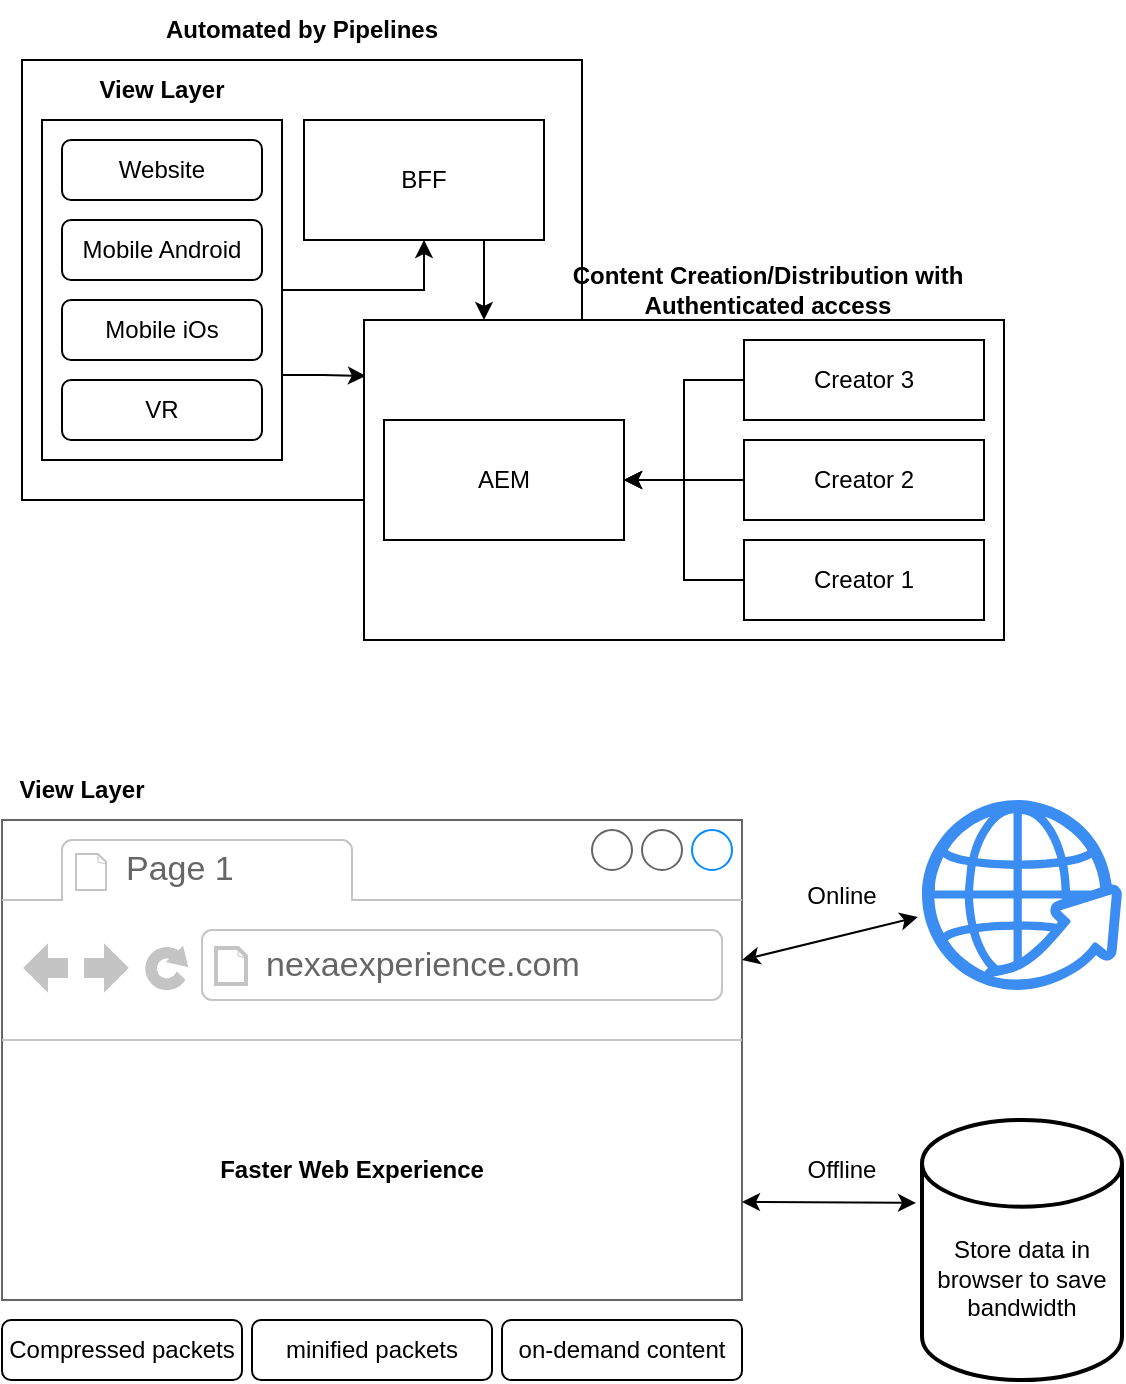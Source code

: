 <mxfile version="21.1.2" type="github">
  <diagram name="Page-1" id="aN_3YD694TaWAlwct6jg">
    <mxGraphModel dx="1050" dy="645" grid="1" gridSize="10" guides="1" tooltips="1" connect="1" arrows="1" fold="1" page="1" pageScale="1" pageWidth="850" pageHeight="1100" math="0" shadow="0">
      <root>
        <mxCell id="0" />
        <mxCell id="1" parent="0" />
        <mxCell id="K425b7ccdCiJVQ8yFOqg-55" value="" style="rounded=0;whiteSpace=wrap;html=1;" parent="1" vertex="1">
          <mxGeometry x="130" y="180" width="280" height="220" as="geometry" />
        </mxCell>
        <mxCell id="K425b7ccdCiJVQ8yFOqg-49" value="" style="edgeStyle=orthogonalEdgeStyle;rounded=0;orthogonalLoop=1;jettySize=auto;html=1;entryX=0.5;entryY=1;entryDx=0;entryDy=0;" parent="1" source="K425b7ccdCiJVQ8yFOqg-3" target="K425b7ccdCiJVQ8yFOqg-8" edge="1">
          <mxGeometry relative="1" as="geometry" />
        </mxCell>
        <mxCell id="K425b7ccdCiJVQ8yFOqg-53" style="edgeStyle=orthogonalEdgeStyle;rounded=0;orthogonalLoop=1;jettySize=auto;html=1;exitX=1;exitY=0.75;exitDx=0;exitDy=0;entryX=0.003;entryY=0.175;entryDx=0;entryDy=0;entryPerimeter=0;" parent="1" source="K425b7ccdCiJVQ8yFOqg-3" target="K425b7ccdCiJVQ8yFOqg-45" edge="1">
          <mxGeometry relative="1" as="geometry" />
        </mxCell>
        <mxCell id="K425b7ccdCiJVQ8yFOqg-3" value="" style="rounded=0;whiteSpace=wrap;html=1;" parent="1" vertex="1">
          <mxGeometry x="140" y="210" width="120" height="170" as="geometry" />
        </mxCell>
        <mxCell id="K425b7ccdCiJVQ8yFOqg-4" value="Website" style="rounded=1;whiteSpace=wrap;html=1;" parent="1" vertex="1">
          <mxGeometry x="150" y="220" width="100" height="30" as="geometry" />
        </mxCell>
        <mxCell id="K425b7ccdCiJVQ8yFOqg-5" value="Mobile Android" style="rounded=1;whiteSpace=wrap;html=1;" parent="1" vertex="1">
          <mxGeometry x="150" y="260" width="100" height="30" as="geometry" />
        </mxCell>
        <mxCell id="K425b7ccdCiJVQ8yFOqg-6" value="Mobile iOs" style="rounded=1;whiteSpace=wrap;html=1;" parent="1" vertex="1">
          <mxGeometry x="150" y="300" width="100" height="30" as="geometry" />
        </mxCell>
        <mxCell id="K425b7ccdCiJVQ8yFOqg-7" value="VR" style="rounded=1;whiteSpace=wrap;html=1;" parent="1" vertex="1">
          <mxGeometry x="150" y="340" width="100" height="30" as="geometry" />
        </mxCell>
        <mxCell id="K425b7ccdCiJVQ8yFOqg-47" value="" style="group" parent="1" vertex="1" connectable="0">
          <mxGeometry x="301" y="270" width="334" height="200" as="geometry" />
        </mxCell>
        <mxCell id="K425b7ccdCiJVQ8yFOqg-46" value="&lt;b&gt;Content Creation/Distribution with Authenticated access&lt;/b&gt;" style="text;html=1;strokeColor=none;fillColor=none;align=center;verticalAlign=middle;whiteSpace=wrap;rounded=0;" parent="K425b7ccdCiJVQ8yFOqg-47" vertex="1">
          <mxGeometry x="70" y="10" width="264" height="30" as="geometry" />
        </mxCell>
        <mxCell id="K425b7ccdCiJVQ8yFOqg-52" style="edgeStyle=orthogonalEdgeStyle;rounded=0;orthogonalLoop=1;jettySize=auto;html=1;exitX=0.75;exitY=1;exitDx=0;exitDy=0;" parent="K425b7ccdCiJVQ8yFOqg-47" source="K425b7ccdCiJVQ8yFOqg-8" edge="1">
          <mxGeometry relative="1" as="geometry">
            <mxPoint x="60" y="40" as="targetPoint" />
          </mxGeometry>
        </mxCell>
        <mxCell id="K425b7ccdCiJVQ8yFOqg-8" value="BFF" style="rounded=0;whiteSpace=wrap;html=1;" parent="K425b7ccdCiJVQ8yFOqg-47" vertex="1">
          <mxGeometry x="-30" y="-60" width="120" height="60" as="geometry" />
        </mxCell>
        <mxCell id="6GOEa928bfqpcFqI8_BG-14" value="" style="group" vertex="1" connectable="0" parent="K425b7ccdCiJVQ8yFOqg-47">
          <mxGeometry y="40" width="320" height="160" as="geometry" />
        </mxCell>
        <mxCell id="K425b7ccdCiJVQ8yFOqg-45" value="" style="rounded=0;whiteSpace=wrap;html=1;" parent="6GOEa928bfqpcFqI8_BG-14" vertex="1">
          <mxGeometry width="320" height="160" as="geometry" />
        </mxCell>
        <mxCell id="K425b7ccdCiJVQ8yFOqg-41" value="" style="group" parent="6GOEa928bfqpcFqI8_BG-14" vertex="1" connectable="0">
          <mxGeometry x="10" y="10" width="300" height="140" as="geometry" />
        </mxCell>
        <mxCell id="K425b7ccdCiJVQ8yFOqg-17" value="Creator 1" style="rounded=0;whiteSpace=wrap;html=1;" parent="K425b7ccdCiJVQ8yFOqg-41" vertex="1">
          <mxGeometry x="180" y="100" width="120" height="40" as="geometry" />
        </mxCell>
        <mxCell id="K425b7ccdCiJVQ8yFOqg-20" value="Creator 3" style="rounded=0;whiteSpace=wrap;html=1;" parent="K425b7ccdCiJVQ8yFOqg-41" vertex="1">
          <mxGeometry x="180" width="120" height="40" as="geometry" />
        </mxCell>
        <mxCell id="K425b7ccdCiJVQ8yFOqg-9" value="AEM" style="rounded=0;whiteSpace=wrap;html=1;" parent="K425b7ccdCiJVQ8yFOqg-41" vertex="1">
          <mxGeometry y="40" width="120" height="60" as="geometry" />
        </mxCell>
        <mxCell id="K425b7ccdCiJVQ8yFOqg-27" value="" style="edgeStyle=orthogonalEdgeStyle;rounded=0;orthogonalLoop=1;jettySize=auto;html=1;" parent="K425b7ccdCiJVQ8yFOqg-41" source="K425b7ccdCiJVQ8yFOqg-17" target="K425b7ccdCiJVQ8yFOqg-9" edge="1">
          <mxGeometry relative="1" as="geometry" />
        </mxCell>
        <mxCell id="K425b7ccdCiJVQ8yFOqg-26" value="" style="edgeStyle=orthogonalEdgeStyle;rounded=0;orthogonalLoop=1;jettySize=auto;html=1;" parent="K425b7ccdCiJVQ8yFOqg-41" source="K425b7ccdCiJVQ8yFOqg-20" target="K425b7ccdCiJVQ8yFOqg-9" edge="1">
          <mxGeometry relative="1" as="geometry" />
        </mxCell>
        <mxCell id="K425b7ccdCiJVQ8yFOqg-19" value="Creator 2" style="rounded=0;whiteSpace=wrap;html=1;" parent="K425b7ccdCiJVQ8yFOqg-41" vertex="1">
          <mxGeometry x="180" y="50" width="120" height="40" as="geometry" />
        </mxCell>
        <mxCell id="K425b7ccdCiJVQ8yFOqg-24" value="" style="edgeStyle=orthogonalEdgeStyle;rounded=0;orthogonalLoop=1;jettySize=auto;html=1;" parent="K425b7ccdCiJVQ8yFOqg-41" source="K425b7ccdCiJVQ8yFOqg-19" target="K425b7ccdCiJVQ8yFOqg-9" edge="1">
          <mxGeometry relative="1" as="geometry">
            <Array as="points" />
          </mxGeometry>
        </mxCell>
        <mxCell id="K425b7ccdCiJVQ8yFOqg-22" value="" style="edgeStyle=orthogonalEdgeStyle;rounded=0;orthogonalLoop=1;jettySize=auto;html=1;" parent="K425b7ccdCiJVQ8yFOqg-41" source="K425b7ccdCiJVQ8yFOqg-19" target="K425b7ccdCiJVQ8yFOqg-9" edge="1">
          <mxGeometry relative="1" as="geometry" />
        </mxCell>
        <mxCell id="K425b7ccdCiJVQ8yFOqg-54" value="&lt;b&gt;View Layer&lt;/b&gt;" style="text;html=1;strokeColor=none;fillColor=none;align=center;verticalAlign=middle;whiteSpace=wrap;rounded=0;" parent="1" vertex="1">
          <mxGeometry x="160" y="180" width="80" height="30" as="geometry" />
        </mxCell>
        <mxCell id="K425b7ccdCiJVQ8yFOqg-56" value="&lt;b&gt;Automated by Pipelines&lt;/b&gt;" style="text;html=1;strokeColor=none;fillColor=none;align=center;verticalAlign=middle;whiteSpace=wrap;rounded=0;" parent="1" vertex="1">
          <mxGeometry x="130" y="150" width="280" height="30" as="geometry" />
        </mxCell>
        <mxCell id="6GOEa928bfqpcFqI8_BG-2" value="View Layer" style="text;html=1;strokeColor=none;fillColor=none;align=center;verticalAlign=middle;whiteSpace=wrap;rounded=0;fontStyle=1" vertex="1" parent="1">
          <mxGeometry x="120" y="530" width="80" height="30" as="geometry" />
        </mxCell>
        <mxCell id="6GOEa928bfqpcFqI8_BG-3" value="" style="strokeWidth=1;shadow=0;dashed=0;align=center;html=1;shape=mxgraph.mockup.containers.browserWindow;rSize=0;strokeColor=#666666;strokeColor2=#008cff;strokeColor3=#c4c4c4;mainText=,;recursiveResize=0;" vertex="1" parent="1">
          <mxGeometry x="120" y="560" width="370" height="240" as="geometry" />
        </mxCell>
        <mxCell id="6GOEa928bfqpcFqI8_BG-4" value="Page 1" style="strokeWidth=1;shadow=0;dashed=0;align=center;html=1;shape=mxgraph.mockup.containers.anchor;fontSize=17;fontColor=#666666;align=left;whiteSpace=wrap;" vertex="1" parent="6GOEa928bfqpcFqI8_BG-3">
          <mxGeometry x="60" y="12" width="110" height="26" as="geometry" />
        </mxCell>
        <mxCell id="6GOEa928bfqpcFqI8_BG-5" value="nexaexperience.com" style="strokeWidth=1;shadow=0;dashed=0;align=center;html=1;shape=mxgraph.mockup.containers.anchor;rSize=0;fontSize=17;fontColor=#666666;align=left;" vertex="1" parent="6GOEa928bfqpcFqI8_BG-3">
          <mxGeometry x="130" y="60" width="250" height="26" as="geometry" />
        </mxCell>
        <mxCell id="6GOEa928bfqpcFqI8_BG-13" value="&lt;b&gt;Faster Web Experience&lt;/b&gt;" style="text;html=1;strokeColor=none;fillColor=none;align=center;verticalAlign=middle;whiteSpace=wrap;rounded=0;" vertex="1" parent="6GOEa928bfqpcFqI8_BG-3">
          <mxGeometry x="60" y="160" width="230" height="30" as="geometry" />
        </mxCell>
        <mxCell id="6GOEa928bfqpcFqI8_BG-6" value="&lt;br&gt;&lt;br&gt;Store data in browser to save bandwidth" style="strokeWidth=2;html=1;shape=mxgraph.flowchart.database;whiteSpace=wrap;" vertex="1" parent="1">
          <mxGeometry x="580" y="710" width="100" height="130" as="geometry" />
        </mxCell>
        <mxCell id="6GOEa928bfqpcFqI8_BG-7" value="" style="sketch=0;html=1;aspect=fixed;strokeColor=none;shadow=0;fillColor=#3B8DF1;verticalAlign=top;labelPosition=center;verticalLabelPosition=bottom;shape=mxgraph.gcp2.globe_world" vertex="1" parent="1">
          <mxGeometry x="580" y="550" width="100" height="95" as="geometry" />
        </mxCell>
        <mxCell id="6GOEa928bfqpcFqI8_BG-9" value="" style="endArrow=classic;startArrow=classic;html=1;rounded=0;entryX=-0.02;entryY=0.616;entryDx=0;entryDy=0;entryPerimeter=0;" edge="1" parent="1" target="6GOEa928bfqpcFqI8_BG-7">
          <mxGeometry width="50" height="50" relative="1" as="geometry">
            <mxPoint x="490" y="630" as="sourcePoint" />
            <mxPoint x="360" y="630" as="targetPoint" />
          </mxGeometry>
        </mxCell>
        <mxCell id="6GOEa928bfqpcFqI8_BG-10" value="Online" style="text;html=1;strokeColor=none;fillColor=none;align=center;verticalAlign=middle;whiteSpace=wrap;rounded=0;" vertex="1" parent="1">
          <mxGeometry x="510" y="582.5" width="60" height="30" as="geometry" />
        </mxCell>
        <mxCell id="6GOEa928bfqpcFqI8_BG-11" value="" style="endArrow=classic;startArrow=classic;html=1;rounded=0;entryX=-0.03;entryY=0.319;entryDx=0;entryDy=0;entryPerimeter=0;" edge="1" parent="1" target="6GOEa928bfqpcFqI8_BG-6">
          <mxGeometry width="50" height="50" relative="1" as="geometry">
            <mxPoint x="490" y="751" as="sourcePoint" />
            <mxPoint x="360" y="630" as="targetPoint" />
          </mxGeometry>
        </mxCell>
        <mxCell id="6GOEa928bfqpcFqI8_BG-12" value="Offline" style="text;html=1;strokeColor=none;fillColor=none;align=center;verticalAlign=middle;whiteSpace=wrap;rounded=0;" vertex="1" parent="1">
          <mxGeometry x="510" y="720" width="60" height="30" as="geometry" />
        </mxCell>
        <mxCell id="6GOEa928bfqpcFqI8_BG-16" value="Compressed packets" style="rounded=1;whiteSpace=wrap;html=1;" vertex="1" parent="1">
          <mxGeometry x="120" y="810" width="120" height="30" as="geometry" />
        </mxCell>
        <mxCell id="6GOEa928bfqpcFqI8_BG-17" value="minified packets" style="rounded=1;whiteSpace=wrap;html=1;" vertex="1" parent="1">
          <mxGeometry x="245" y="810" width="120" height="30" as="geometry" />
        </mxCell>
        <mxCell id="6GOEa928bfqpcFqI8_BG-18" value="on-demand content" style="rounded=1;whiteSpace=wrap;html=1;" vertex="1" parent="1">
          <mxGeometry x="370" y="810" width="120" height="30" as="geometry" />
        </mxCell>
      </root>
    </mxGraphModel>
  </diagram>
</mxfile>
